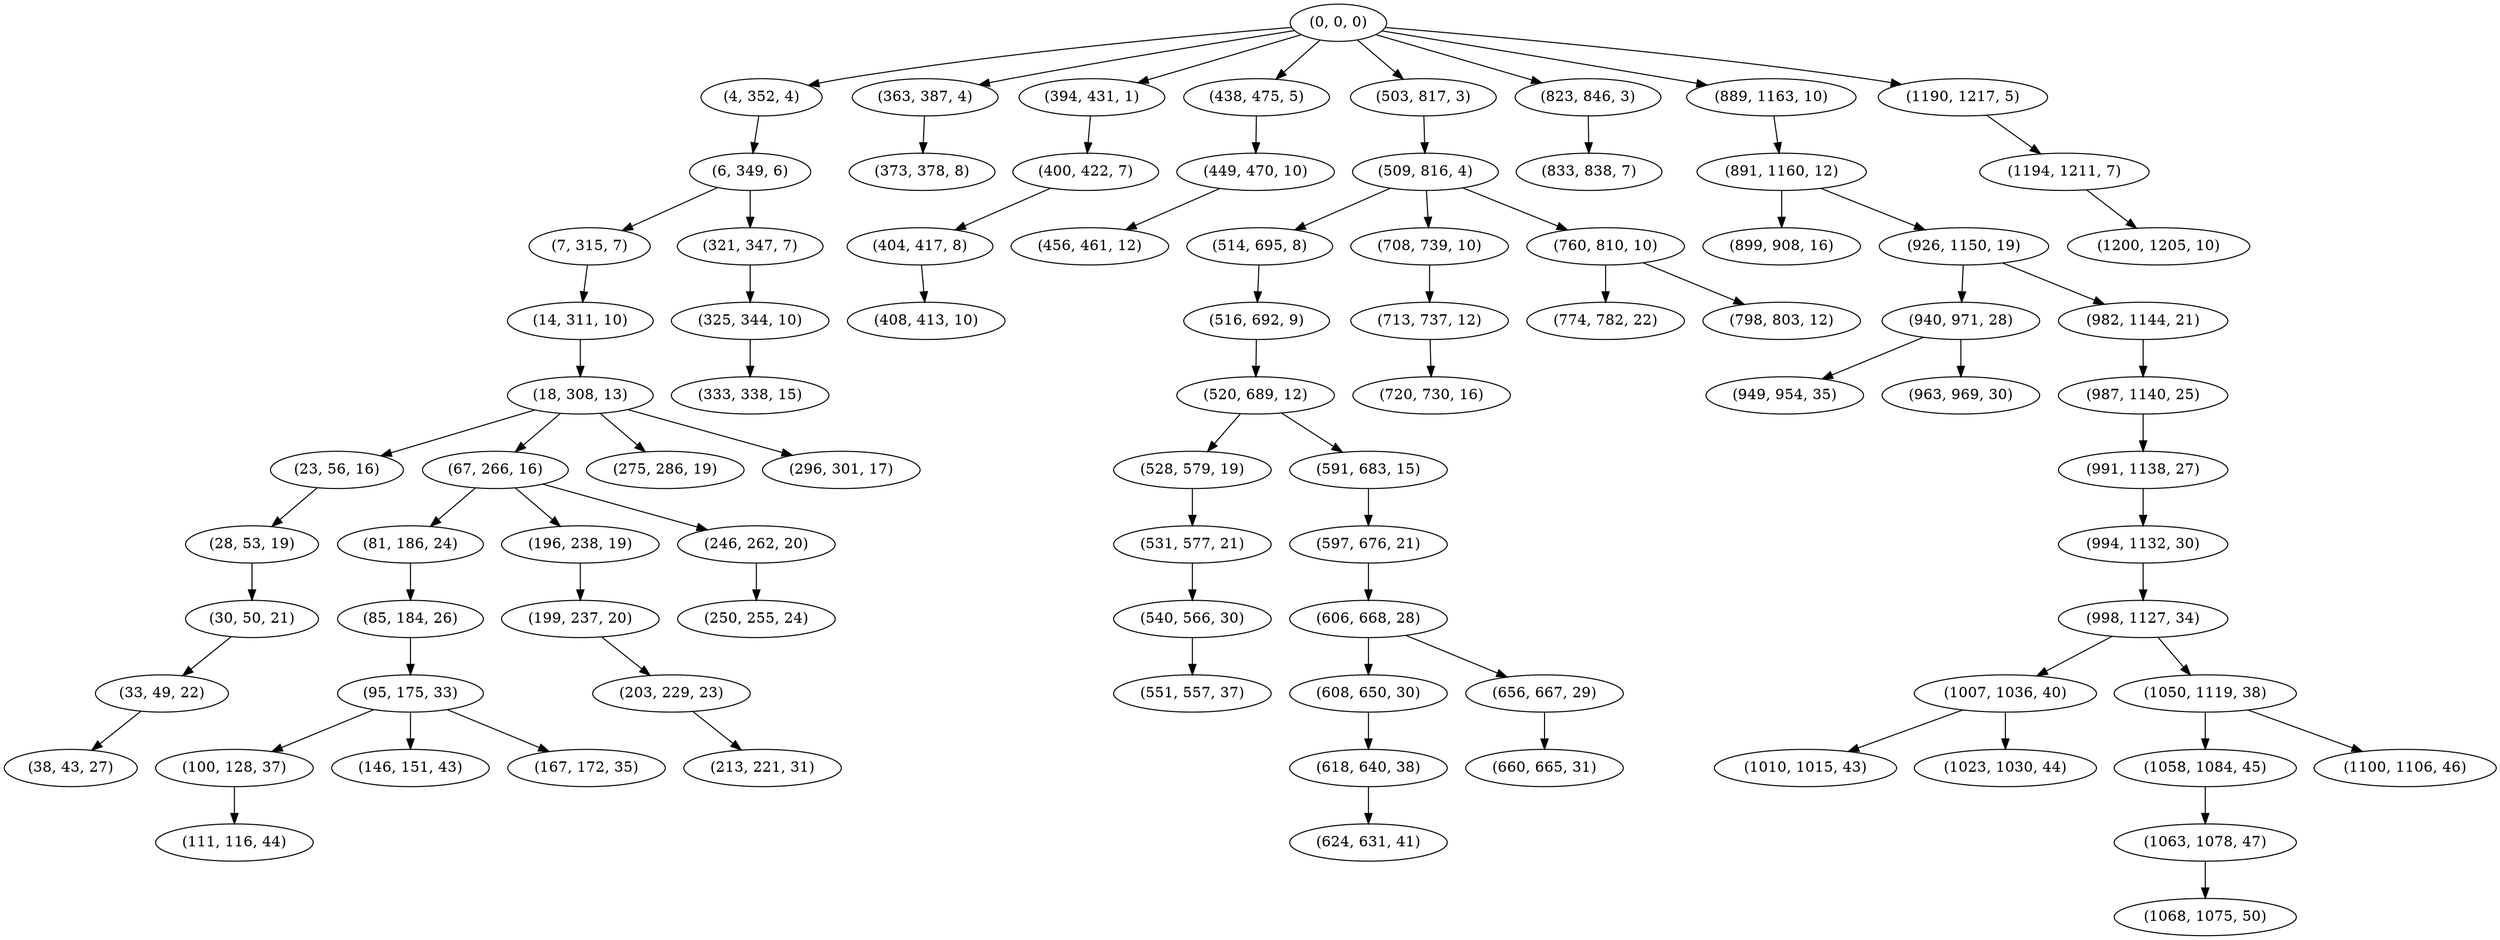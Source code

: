 digraph tree {
    "(0, 0, 0)";
    "(4, 352, 4)";
    "(6, 349, 6)";
    "(7, 315, 7)";
    "(14, 311, 10)";
    "(18, 308, 13)";
    "(23, 56, 16)";
    "(28, 53, 19)";
    "(30, 50, 21)";
    "(33, 49, 22)";
    "(38, 43, 27)";
    "(67, 266, 16)";
    "(81, 186, 24)";
    "(85, 184, 26)";
    "(95, 175, 33)";
    "(100, 128, 37)";
    "(111, 116, 44)";
    "(146, 151, 43)";
    "(167, 172, 35)";
    "(196, 238, 19)";
    "(199, 237, 20)";
    "(203, 229, 23)";
    "(213, 221, 31)";
    "(246, 262, 20)";
    "(250, 255, 24)";
    "(275, 286, 19)";
    "(296, 301, 17)";
    "(321, 347, 7)";
    "(325, 344, 10)";
    "(333, 338, 15)";
    "(363, 387, 4)";
    "(373, 378, 8)";
    "(394, 431, 1)";
    "(400, 422, 7)";
    "(404, 417, 8)";
    "(408, 413, 10)";
    "(438, 475, 5)";
    "(449, 470, 10)";
    "(456, 461, 12)";
    "(503, 817, 3)";
    "(509, 816, 4)";
    "(514, 695, 8)";
    "(516, 692, 9)";
    "(520, 689, 12)";
    "(528, 579, 19)";
    "(531, 577, 21)";
    "(540, 566, 30)";
    "(551, 557, 37)";
    "(591, 683, 15)";
    "(597, 676, 21)";
    "(606, 668, 28)";
    "(608, 650, 30)";
    "(618, 640, 38)";
    "(624, 631, 41)";
    "(656, 667, 29)";
    "(660, 665, 31)";
    "(708, 739, 10)";
    "(713, 737, 12)";
    "(720, 730, 16)";
    "(760, 810, 10)";
    "(774, 782, 22)";
    "(798, 803, 12)";
    "(823, 846, 3)";
    "(833, 838, 7)";
    "(889, 1163, 10)";
    "(891, 1160, 12)";
    "(899, 908, 16)";
    "(926, 1150, 19)";
    "(940, 971, 28)";
    "(949, 954, 35)";
    "(963, 969, 30)";
    "(982, 1144, 21)";
    "(987, 1140, 25)";
    "(991, 1138, 27)";
    "(994, 1132, 30)";
    "(998, 1127, 34)";
    "(1007, 1036, 40)";
    "(1010, 1015, 43)";
    "(1023, 1030, 44)";
    "(1050, 1119, 38)";
    "(1058, 1084, 45)";
    "(1063, 1078, 47)";
    "(1068, 1075, 50)";
    "(1100, 1106, 46)";
    "(1190, 1217, 5)";
    "(1194, 1211, 7)";
    "(1200, 1205, 10)";
    "(0, 0, 0)" -> "(4, 352, 4)";
    "(0, 0, 0)" -> "(363, 387, 4)";
    "(0, 0, 0)" -> "(394, 431, 1)";
    "(0, 0, 0)" -> "(438, 475, 5)";
    "(0, 0, 0)" -> "(503, 817, 3)";
    "(0, 0, 0)" -> "(823, 846, 3)";
    "(0, 0, 0)" -> "(889, 1163, 10)";
    "(0, 0, 0)" -> "(1190, 1217, 5)";
    "(4, 352, 4)" -> "(6, 349, 6)";
    "(6, 349, 6)" -> "(7, 315, 7)";
    "(6, 349, 6)" -> "(321, 347, 7)";
    "(7, 315, 7)" -> "(14, 311, 10)";
    "(14, 311, 10)" -> "(18, 308, 13)";
    "(18, 308, 13)" -> "(23, 56, 16)";
    "(18, 308, 13)" -> "(67, 266, 16)";
    "(18, 308, 13)" -> "(275, 286, 19)";
    "(18, 308, 13)" -> "(296, 301, 17)";
    "(23, 56, 16)" -> "(28, 53, 19)";
    "(28, 53, 19)" -> "(30, 50, 21)";
    "(30, 50, 21)" -> "(33, 49, 22)";
    "(33, 49, 22)" -> "(38, 43, 27)";
    "(67, 266, 16)" -> "(81, 186, 24)";
    "(67, 266, 16)" -> "(196, 238, 19)";
    "(67, 266, 16)" -> "(246, 262, 20)";
    "(81, 186, 24)" -> "(85, 184, 26)";
    "(85, 184, 26)" -> "(95, 175, 33)";
    "(95, 175, 33)" -> "(100, 128, 37)";
    "(95, 175, 33)" -> "(146, 151, 43)";
    "(95, 175, 33)" -> "(167, 172, 35)";
    "(100, 128, 37)" -> "(111, 116, 44)";
    "(196, 238, 19)" -> "(199, 237, 20)";
    "(199, 237, 20)" -> "(203, 229, 23)";
    "(203, 229, 23)" -> "(213, 221, 31)";
    "(246, 262, 20)" -> "(250, 255, 24)";
    "(321, 347, 7)" -> "(325, 344, 10)";
    "(325, 344, 10)" -> "(333, 338, 15)";
    "(363, 387, 4)" -> "(373, 378, 8)";
    "(394, 431, 1)" -> "(400, 422, 7)";
    "(400, 422, 7)" -> "(404, 417, 8)";
    "(404, 417, 8)" -> "(408, 413, 10)";
    "(438, 475, 5)" -> "(449, 470, 10)";
    "(449, 470, 10)" -> "(456, 461, 12)";
    "(503, 817, 3)" -> "(509, 816, 4)";
    "(509, 816, 4)" -> "(514, 695, 8)";
    "(509, 816, 4)" -> "(708, 739, 10)";
    "(509, 816, 4)" -> "(760, 810, 10)";
    "(514, 695, 8)" -> "(516, 692, 9)";
    "(516, 692, 9)" -> "(520, 689, 12)";
    "(520, 689, 12)" -> "(528, 579, 19)";
    "(520, 689, 12)" -> "(591, 683, 15)";
    "(528, 579, 19)" -> "(531, 577, 21)";
    "(531, 577, 21)" -> "(540, 566, 30)";
    "(540, 566, 30)" -> "(551, 557, 37)";
    "(591, 683, 15)" -> "(597, 676, 21)";
    "(597, 676, 21)" -> "(606, 668, 28)";
    "(606, 668, 28)" -> "(608, 650, 30)";
    "(606, 668, 28)" -> "(656, 667, 29)";
    "(608, 650, 30)" -> "(618, 640, 38)";
    "(618, 640, 38)" -> "(624, 631, 41)";
    "(656, 667, 29)" -> "(660, 665, 31)";
    "(708, 739, 10)" -> "(713, 737, 12)";
    "(713, 737, 12)" -> "(720, 730, 16)";
    "(760, 810, 10)" -> "(774, 782, 22)";
    "(760, 810, 10)" -> "(798, 803, 12)";
    "(823, 846, 3)" -> "(833, 838, 7)";
    "(889, 1163, 10)" -> "(891, 1160, 12)";
    "(891, 1160, 12)" -> "(899, 908, 16)";
    "(891, 1160, 12)" -> "(926, 1150, 19)";
    "(926, 1150, 19)" -> "(940, 971, 28)";
    "(926, 1150, 19)" -> "(982, 1144, 21)";
    "(940, 971, 28)" -> "(949, 954, 35)";
    "(940, 971, 28)" -> "(963, 969, 30)";
    "(982, 1144, 21)" -> "(987, 1140, 25)";
    "(987, 1140, 25)" -> "(991, 1138, 27)";
    "(991, 1138, 27)" -> "(994, 1132, 30)";
    "(994, 1132, 30)" -> "(998, 1127, 34)";
    "(998, 1127, 34)" -> "(1007, 1036, 40)";
    "(998, 1127, 34)" -> "(1050, 1119, 38)";
    "(1007, 1036, 40)" -> "(1010, 1015, 43)";
    "(1007, 1036, 40)" -> "(1023, 1030, 44)";
    "(1050, 1119, 38)" -> "(1058, 1084, 45)";
    "(1050, 1119, 38)" -> "(1100, 1106, 46)";
    "(1058, 1084, 45)" -> "(1063, 1078, 47)";
    "(1063, 1078, 47)" -> "(1068, 1075, 50)";
    "(1190, 1217, 5)" -> "(1194, 1211, 7)";
    "(1194, 1211, 7)" -> "(1200, 1205, 10)";
}
